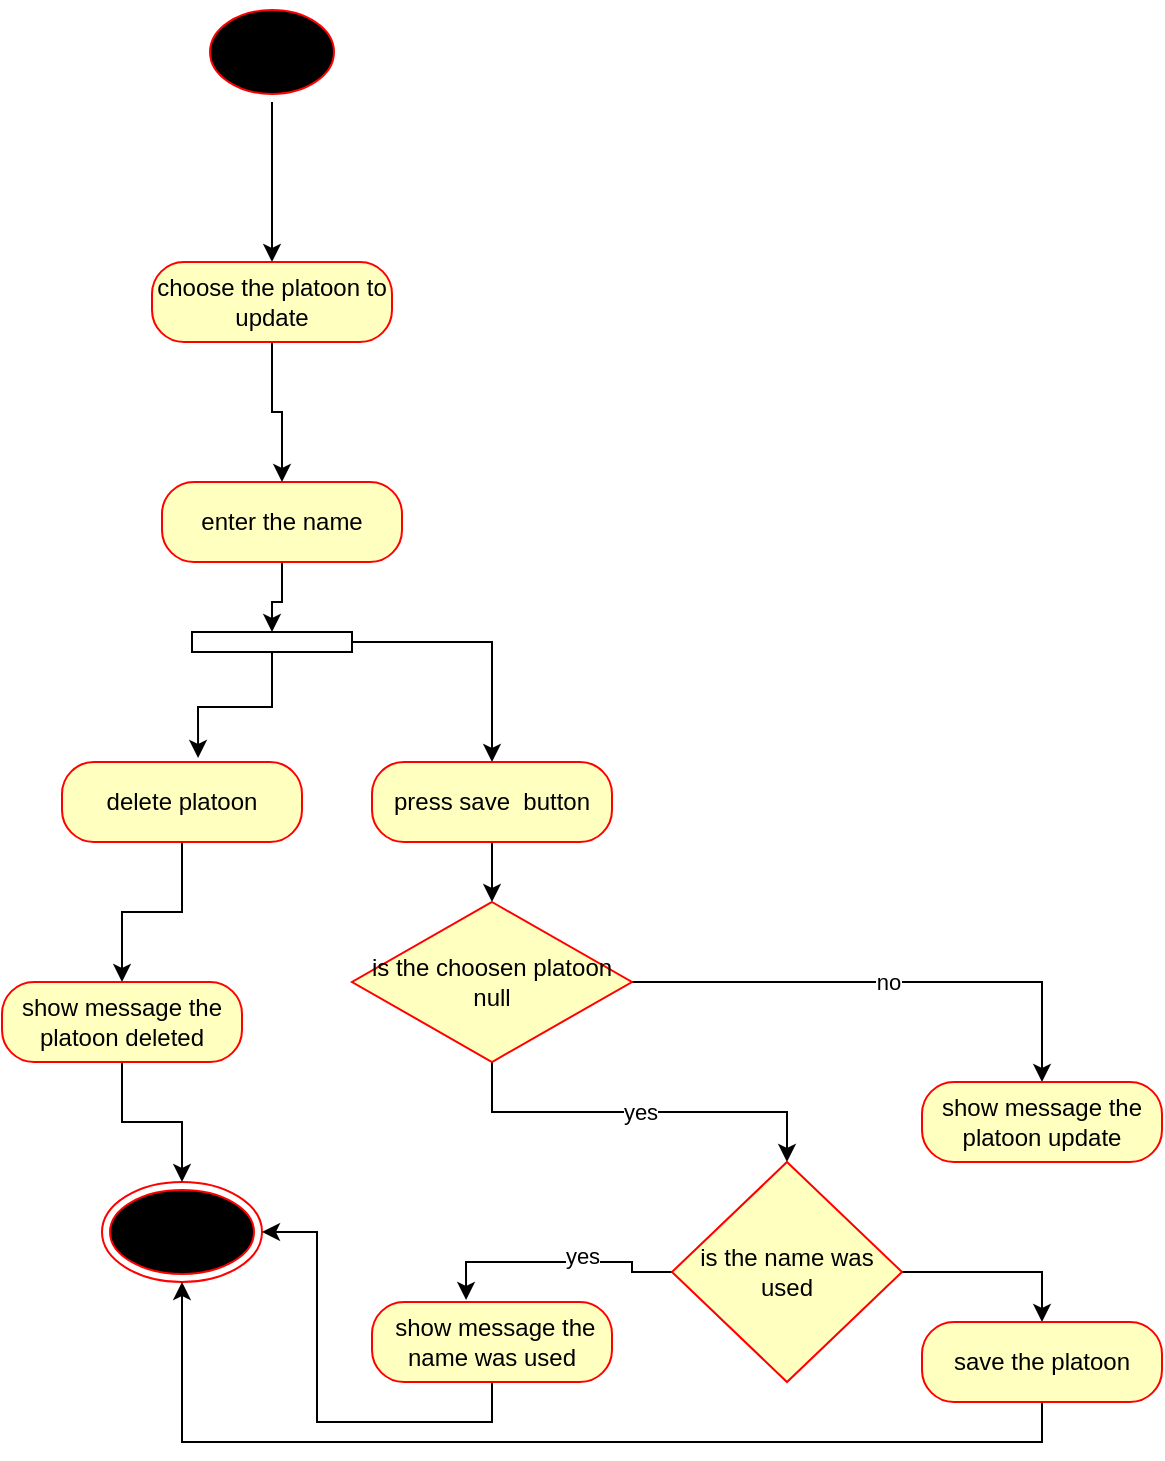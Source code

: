 <mxfile version="20.6.2" type="device"><diagram id="RQOL6Bf5dHfBdnWniY8W" name="Page-1"><mxGraphModel dx="702" dy="804" grid="1" gridSize="10" guides="1" tooltips="1" connect="1" arrows="1" fold="1" page="1" pageScale="1" pageWidth="850" pageHeight="1100" math="0" shadow="0"><root><mxCell id="0"/><mxCell id="1" parent="0"/><mxCell id="1k3qgGU7lWlVQKoIjfvG-1" style="edgeStyle=orthogonalEdgeStyle;rounded=0;orthogonalLoop=1;jettySize=auto;html=1;entryX=0.5;entryY=0;entryDx=0;entryDy=0;" edge="1" parent="1" source="1k3qgGU7lWlVQKoIjfvG-2" target="1k3qgGU7lWlVQKoIjfvG-30"><mxGeometry relative="1" as="geometry"><mxPoint x="245" y="380" as="targetPoint"/></mxGeometry></mxCell><mxCell id="1k3qgGU7lWlVQKoIjfvG-2" value="" style="ellipse;html=1;shape=startState;fillColor=#000000;strokeColor=#ff0000;" vertex="1" parent="1"><mxGeometry x="210" y="290" width="70" height="50" as="geometry"/></mxCell><mxCell id="1k3qgGU7lWlVQKoIjfvG-3" style="edgeStyle=orthogonalEdgeStyle;rounded=0;orthogonalLoop=1;jettySize=auto;html=1;entryX=0.567;entryY=-0.05;entryDx=0;entryDy=0;entryPerimeter=0;" edge="1" parent="1" source="1k3qgGU7lWlVQKoIjfvG-5" target="1k3qgGU7lWlVQKoIjfvG-7"><mxGeometry relative="1" as="geometry"/></mxCell><mxCell id="1k3qgGU7lWlVQKoIjfvG-4" style="edgeStyle=orthogonalEdgeStyle;rounded=0;orthogonalLoop=1;jettySize=auto;html=1;" edge="1" parent="1" source="1k3qgGU7lWlVQKoIjfvG-5" target="1k3qgGU7lWlVQKoIjfvG-9"><mxGeometry relative="1" as="geometry"/></mxCell><mxCell id="1k3qgGU7lWlVQKoIjfvG-5" value="" style="html=1;points=[];perimeter=orthogonalPerimeter;rotation=90;" vertex="1" parent="1"><mxGeometry x="240" y="570" width="10" height="80" as="geometry"/></mxCell><mxCell id="1k3qgGU7lWlVQKoIjfvG-6" style="edgeStyle=orthogonalEdgeStyle;rounded=0;orthogonalLoop=1;jettySize=auto;html=1;exitX=0.5;exitY=1;exitDx=0;exitDy=0;" edge="1" parent="1" source="1k3qgGU7lWlVQKoIjfvG-7" target="1k3qgGU7lWlVQKoIjfvG-17"><mxGeometry relative="1" as="geometry"/></mxCell><mxCell id="1k3qgGU7lWlVQKoIjfvG-7" value="delete platoon" style="rounded=1;whiteSpace=wrap;html=1;arcSize=40;fontColor=#000000;fillColor=#ffffc0;strokeColor=#ff0000;" vertex="1" parent="1"><mxGeometry x="140" y="670" width="120" height="40" as="geometry"/></mxCell><mxCell id="1k3qgGU7lWlVQKoIjfvG-8" value="" style="edgeStyle=orthogonalEdgeStyle;rounded=0;orthogonalLoop=1;jettySize=auto;html=1;" edge="1" parent="1" source="1k3qgGU7lWlVQKoIjfvG-9" target="1k3qgGU7lWlVQKoIjfvG-12"><mxGeometry relative="1" as="geometry"/></mxCell><mxCell id="1k3qgGU7lWlVQKoIjfvG-9" value="press save&amp;nbsp; button" style="rounded=1;whiteSpace=wrap;html=1;arcSize=40;fontColor=#000000;fillColor=#ffffc0;strokeColor=#ff0000;" vertex="1" parent="1"><mxGeometry x="295" y="670" width="120" height="40" as="geometry"/></mxCell><mxCell id="1k3qgGU7lWlVQKoIjfvG-10" value="yes" style="edgeStyle=orthogonalEdgeStyle;rounded=0;orthogonalLoop=1;jettySize=auto;html=1;exitX=0.5;exitY=1;exitDx=0;exitDy=0;entryX=0.5;entryY=0;entryDx=0;entryDy=0;" edge="1" parent="1" source="1k3qgGU7lWlVQKoIjfvG-12" target="1k3qgGU7lWlVQKoIjfvG-22"><mxGeometry relative="1" as="geometry"><mxPoint x="355" y="920" as="targetPoint"/></mxGeometry></mxCell><mxCell id="1k3qgGU7lWlVQKoIjfvG-11" value="no" style="edgeStyle=orthogonalEdgeStyle;rounded=0;orthogonalLoop=1;jettySize=auto;html=1;exitX=1;exitY=0.5;exitDx=0;exitDy=0;" edge="1" parent="1" source="1k3qgGU7lWlVQKoIjfvG-12" target="1k3qgGU7lWlVQKoIjfvG-18"><mxGeometry relative="1" as="geometry"/></mxCell><mxCell id="1k3qgGU7lWlVQKoIjfvG-12" value="is the choosen platoon null" style="rhombus;whiteSpace=wrap;html=1;fillColor=#ffffc0;strokeColor=#ff0000;" vertex="1" parent="1"><mxGeometry x="285" y="740" width="140" height="80" as="geometry"/></mxCell><mxCell id="1k3qgGU7lWlVQKoIjfvG-13" style="edgeStyle=orthogonalEdgeStyle;rounded=0;orthogonalLoop=1;jettySize=auto;html=1;exitX=0.5;exitY=1;exitDx=0;exitDy=0;" edge="1" parent="1" source="1k3qgGU7lWlVQKoIjfvG-14" target="1k3qgGU7lWlVQKoIjfvG-5"><mxGeometry relative="1" as="geometry"/></mxCell><mxCell id="1k3qgGU7lWlVQKoIjfvG-14" value="enter the name" style="rounded=1;whiteSpace=wrap;html=1;arcSize=40;fontColor=#000000;fillColor=#ffffc0;strokeColor=#ff0000;" vertex="1" parent="1"><mxGeometry x="190" y="530" width="120" height="40" as="geometry"/></mxCell><mxCell id="1k3qgGU7lWlVQKoIjfvG-15" value="" style="ellipse;html=1;shape=endState;fillColor=#000000;strokeColor=#ff0000;" vertex="1" parent="1"><mxGeometry x="160" y="880" width="80" height="50" as="geometry"/></mxCell><mxCell id="1k3qgGU7lWlVQKoIjfvG-16" style="edgeStyle=orthogonalEdgeStyle;rounded=0;orthogonalLoop=1;jettySize=auto;html=1;exitX=0.5;exitY=1;exitDx=0;exitDy=0;" edge="1" parent="1" source="1k3qgGU7lWlVQKoIjfvG-17" target="1k3qgGU7lWlVQKoIjfvG-15"><mxGeometry relative="1" as="geometry"/></mxCell><mxCell id="1k3qgGU7lWlVQKoIjfvG-17" value="show message the platoon deleted" style="rounded=1;whiteSpace=wrap;html=1;arcSize=40;fontColor=#000000;fillColor=#ffffc0;strokeColor=#ff0000;" vertex="1" parent="1"><mxGeometry x="110" y="780" width="120" height="40" as="geometry"/></mxCell><mxCell id="1k3qgGU7lWlVQKoIjfvG-18" value="show message the platoon update" style="rounded=1;whiteSpace=wrap;html=1;arcSize=40;fontColor=#000000;fillColor=#ffffc0;strokeColor=#ff0000;" vertex="1" parent="1"><mxGeometry x="570" y="830" width="120" height="40" as="geometry"/></mxCell><mxCell id="1k3qgGU7lWlVQKoIjfvG-19" style="edgeStyle=orthogonalEdgeStyle;rounded=0;orthogonalLoop=1;jettySize=auto;html=1;exitX=0;exitY=0.5;exitDx=0;exitDy=0;entryX=0.392;entryY=-0.025;entryDx=0;entryDy=0;entryPerimeter=0;" edge="1" parent="1" source="1k3qgGU7lWlVQKoIjfvG-22" target="1k3qgGU7lWlVQKoIjfvG-24"><mxGeometry relative="1" as="geometry"/></mxCell><mxCell id="1k3qgGU7lWlVQKoIjfvG-20" value="yes" style="edgeLabel;html=1;align=center;verticalAlign=middle;resizable=0;points=[];" vertex="1" connectable="0" parent="1k3qgGU7lWlVQKoIjfvG-19"><mxGeometry x="-0.21" y="-3" relative="1" as="geometry"><mxPoint as="offset"/></mxGeometry></mxCell><mxCell id="1k3qgGU7lWlVQKoIjfvG-21" style="edgeStyle=orthogonalEdgeStyle;rounded=0;orthogonalLoop=1;jettySize=auto;html=1;exitX=1;exitY=0.5;exitDx=0;exitDy=0;entryX=0.5;entryY=0;entryDx=0;entryDy=0;" edge="1" parent="1" source="1k3qgGU7lWlVQKoIjfvG-22" target="1k3qgGU7lWlVQKoIjfvG-26"><mxGeometry relative="1" as="geometry"/></mxCell><mxCell id="1k3qgGU7lWlVQKoIjfvG-22" value="is the name was used" style="rhombus;whiteSpace=wrap;html=1;fillColor=#ffffc0;strokeColor=#ff0000;" vertex="1" parent="1"><mxGeometry x="445" y="870" width="115" height="110" as="geometry"/></mxCell><mxCell id="1k3qgGU7lWlVQKoIjfvG-23" style="edgeStyle=orthogonalEdgeStyle;rounded=0;orthogonalLoop=1;jettySize=auto;html=1;exitX=0.5;exitY=1;exitDx=0;exitDy=0;entryX=1;entryY=0.5;entryDx=0;entryDy=0;" edge="1" parent="1" source="1k3qgGU7lWlVQKoIjfvG-24" target="1k3qgGU7lWlVQKoIjfvG-15"><mxGeometry relative="1" as="geometry"/></mxCell><mxCell id="1k3qgGU7lWlVQKoIjfvG-24" value="&amp;nbsp;show message the name was used" style="rounded=1;whiteSpace=wrap;html=1;arcSize=40;fontColor=#000000;fillColor=#ffffc0;strokeColor=#ff0000;" vertex="1" parent="1"><mxGeometry x="295" y="940" width="120" height="40" as="geometry"/></mxCell><mxCell id="1k3qgGU7lWlVQKoIjfvG-25" style="edgeStyle=orthogonalEdgeStyle;rounded=0;orthogonalLoop=1;jettySize=auto;html=1;exitX=0.5;exitY=1;exitDx=0;exitDy=0;" edge="1" parent="1" source="1k3qgGU7lWlVQKoIjfvG-26" target="1k3qgGU7lWlVQKoIjfvG-15"><mxGeometry relative="1" as="geometry"/></mxCell><mxCell id="1k3qgGU7lWlVQKoIjfvG-26" value="save the platoon" style="rounded=1;whiteSpace=wrap;html=1;arcSize=40;fontColor=#000000;fillColor=#ffffc0;strokeColor=#ff0000;" vertex="1" parent="1"><mxGeometry x="570" y="950" width="120" height="40" as="geometry"/></mxCell><mxCell id="1k3qgGU7lWlVQKoIjfvG-29" style="edgeStyle=orthogonalEdgeStyle;rounded=0;orthogonalLoop=1;jettySize=auto;html=1;exitX=0.5;exitY=1;exitDx=0;exitDy=0;" edge="1" parent="1" source="1k3qgGU7lWlVQKoIjfvG-30" target="1k3qgGU7lWlVQKoIjfvG-14"><mxGeometry relative="1" as="geometry"><mxPoint x="225" y="470" as="targetPoint"/></mxGeometry></mxCell><mxCell id="1k3qgGU7lWlVQKoIjfvG-30" value="choose the platoon to update" style="rounded=1;whiteSpace=wrap;html=1;arcSize=40;fontColor=#000000;fillColor=#ffffc0;strokeColor=#ff0000;" vertex="1" parent="1"><mxGeometry x="185" y="420" width="120" height="40" as="geometry"/></mxCell></root></mxGraphModel></diagram></mxfile>